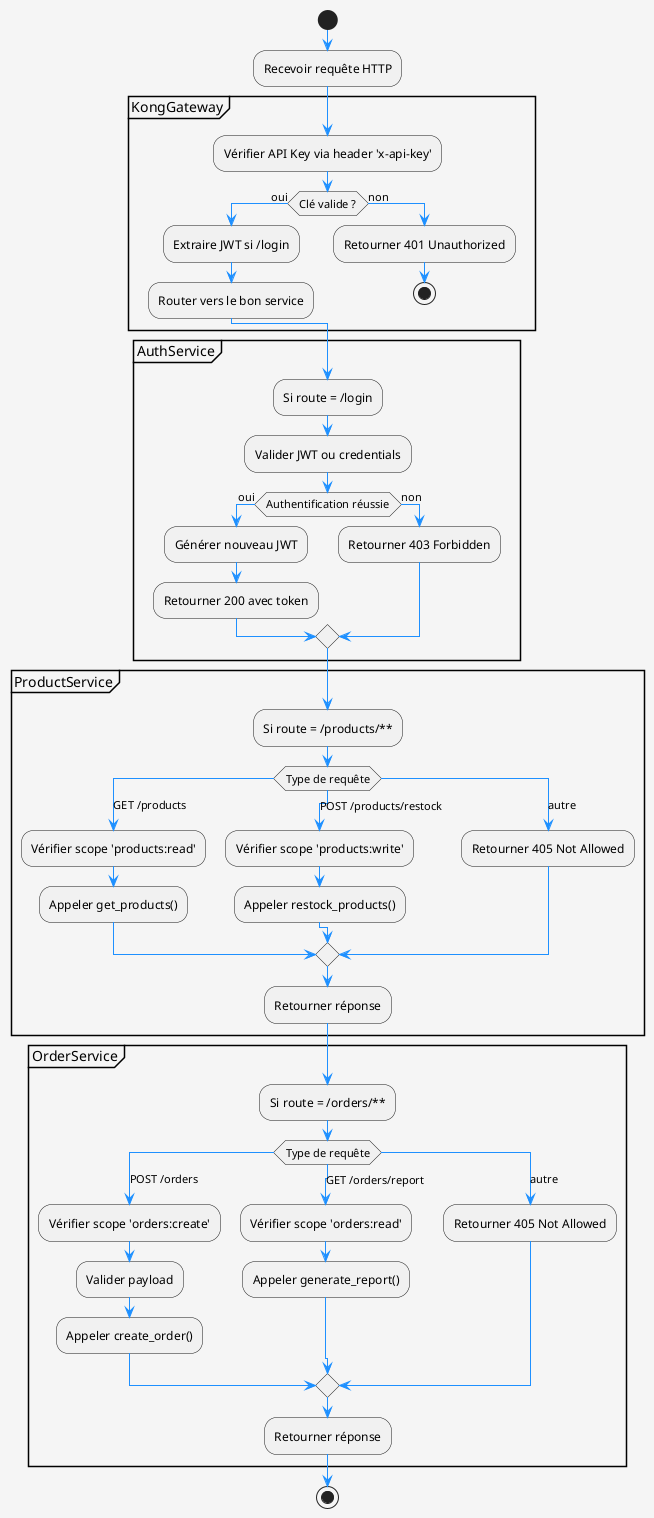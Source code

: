 @startuml ProcessServicesSwitchCase

skinparam {
  BackgroundColor #F5F5F5
  ParticipantBackgroundColor #FFFFFF
  ArrowColor #1E90FF
}

start
:Recevoir requête HTTP;

partition KongGateway {
  :Vérifier API Key via header 'x-api-key';
  if (Clé valide ?) then (oui)
    :Extraire JWT si /login;
    :Router vers le bon service;
  else (non)
    :Retourner 401 Unauthorized;
    stop
  endif
}

partition AuthService {
  :Si route = /login;
  :Valider JWT ou credentials;
  if (Authentification réussie) then (oui)
    :Générer nouveau JWT;
    :Retourner 200 avec token;
  else (non)
    :Retourner 403 Forbidden;
  endif
}

partition ProductService {
  :Si route = /products/**;
  switch (Type de requête)
  case (GET /products)
    :Vérifier scope 'products:read';
    :Appeler get_products();
  case (POST /products/restock)
    :Vérifier scope 'products:write';
    :Appeler restock_products();
  case (autre)
    :Retourner 405 Not Allowed;
  endswitch
  :Retourner réponse;
}

partition OrderService {
  :Si route = /orders/**;
  switch (Type de requête)
  case (POST /orders)
    :Vérifier scope 'orders:create';
    :Valider payload;
    :Appeler create_order();
  case (GET /orders/report)
    :Vérifier scope 'orders:read';
    :Appeler generate_report();
  case (autre)
    :Retourner 405 Not Allowed;
  endswitch
  :Retourner réponse;
}

stop

@enduml